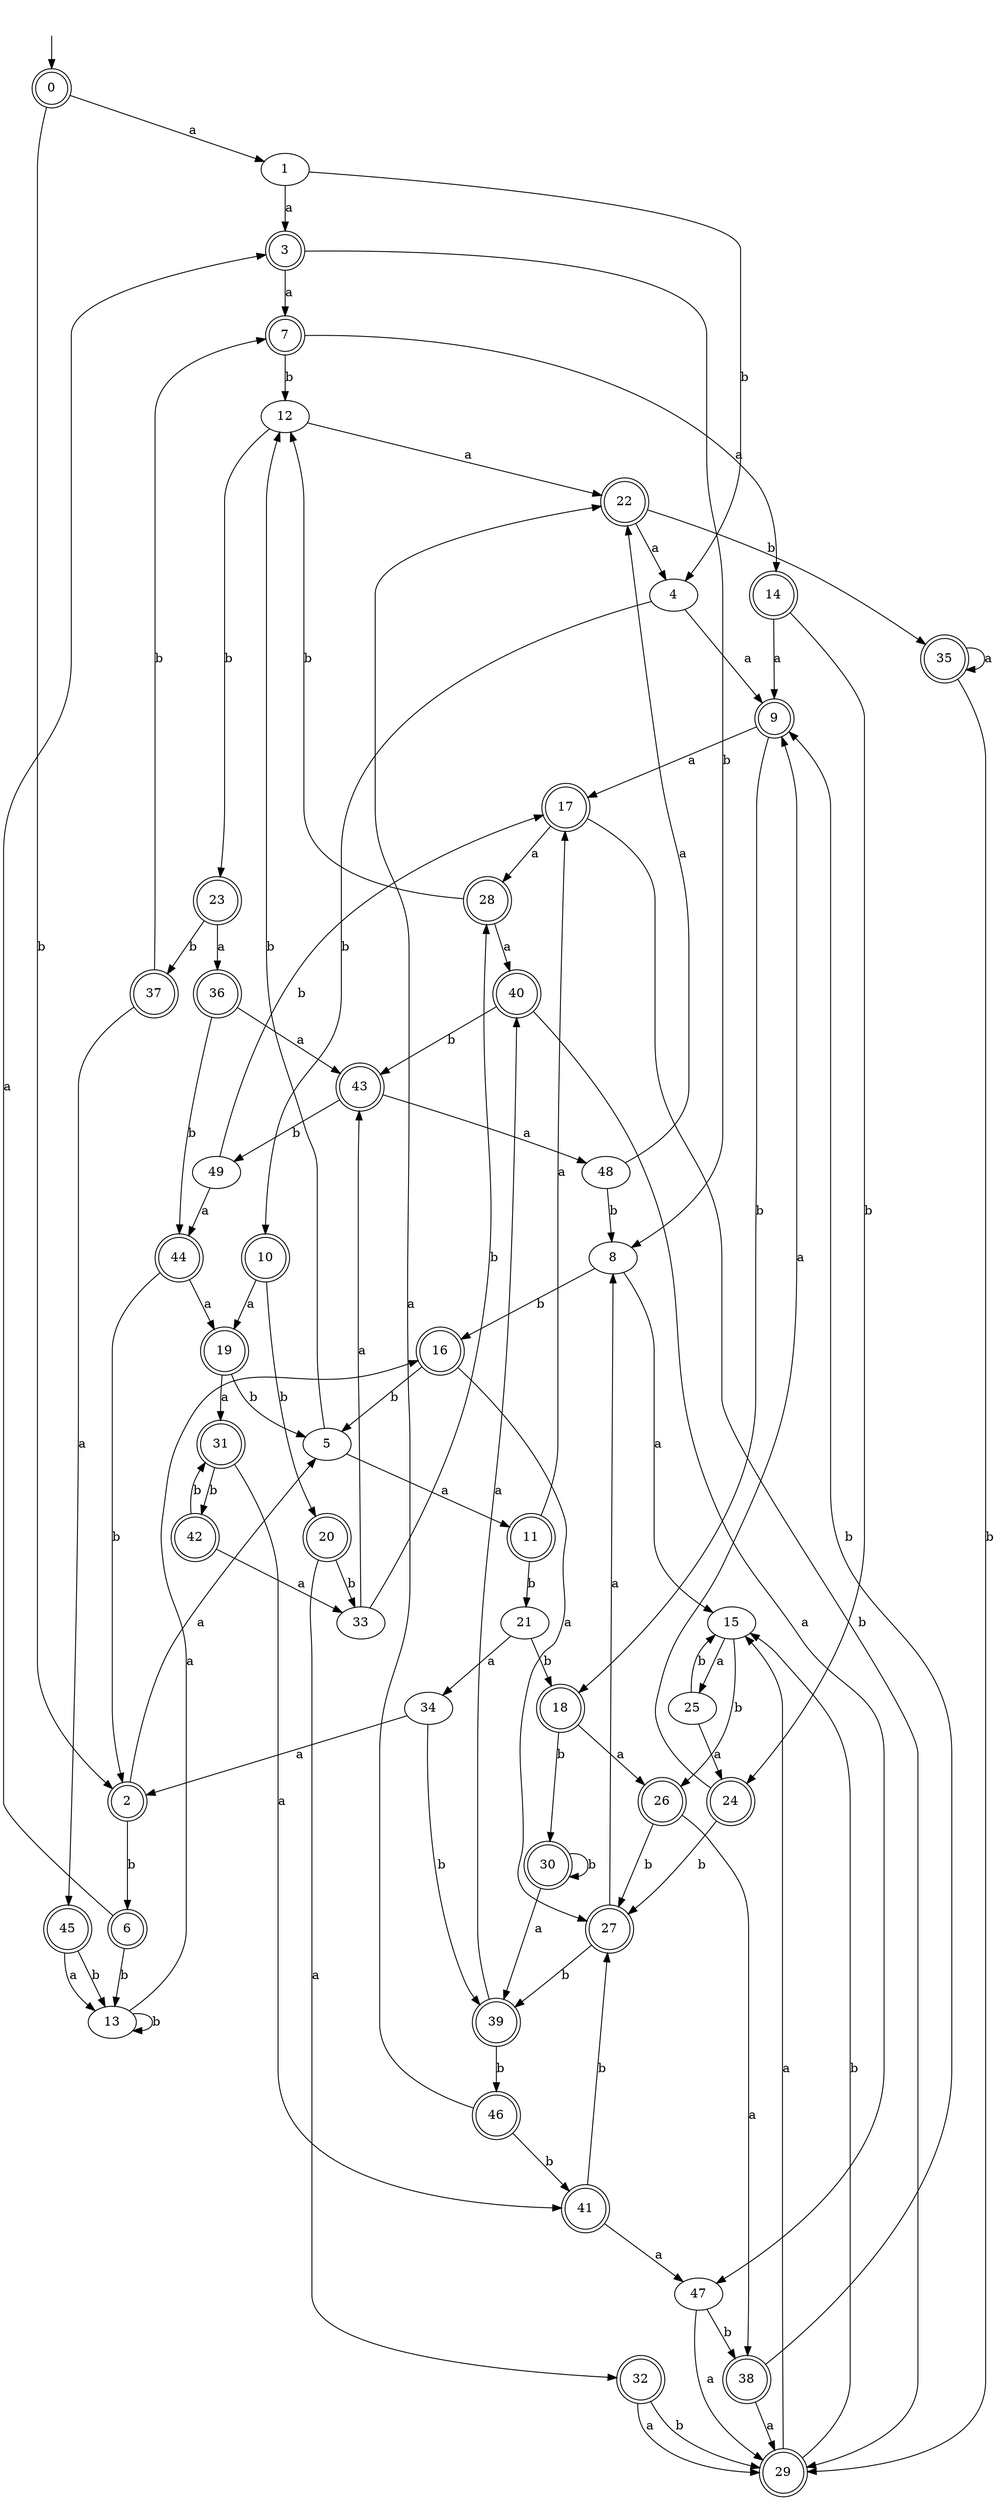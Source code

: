 digraph RandomDFA {
  __start0 [label="", shape=none];
  __start0 -> 0 [label=""];
  0 [shape=circle] [shape=doublecircle]
  0 -> 1 [label="a"]
  0 -> 2 [label="b"]
  1
  1 -> 3 [label="a"]
  1 -> 4 [label="b"]
  2 [shape=doublecircle]
  2 -> 5 [label="a"]
  2 -> 6 [label="b"]
  3 [shape=doublecircle]
  3 -> 7 [label="a"]
  3 -> 8 [label="b"]
  4
  4 -> 9 [label="a"]
  4 -> 10 [label="b"]
  5
  5 -> 11 [label="a"]
  5 -> 12 [label="b"]
  6 [shape=doublecircle]
  6 -> 3 [label="a"]
  6 -> 13 [label="b"]
  7 [shape=doublecircle]
  7 -> 14 [label="a"]
  7 -> 12 [label="b"]
  8
  8 -> 15 [label="a"]
  8 -> 16 [label="b"]
  9 [shape=doublecircle]
  9 -> 17 [label="a"]
  9 -> 18 [label="b"]
  10 [shape=doublecircle]
  10 -> 19 [label="a"]
  10 -> 20 [label="b"]
  11 [shape=doublecircle]
  11 -> 17 [label="a"]
  11 -> 21 [label="b"]
  12
  12 -> 22 [label="a"]
  12 -> 23 [label="b"]
  13
  13 -> 16 [label="a"]
  13 -> 13 [label="b"]
  14 [shape=doublecircle]
  14 -> 9 [label="a"]
  14 -> 24 [label="b"]
  15
  15 -> 25 [label="a"]
  15 -> 26 [label="b"]
  16 [shape=doublecircle]
  16 -> 27 [label="a"]
  16 -> 5 [label="b"]
  17 [shape=doublecircle]
  17 -> 28 [label="a"]
  17 -> 29 [label="b"]
  18 [shape=doublecircle]
  18 -> 26 [label="a"]
  18 -> 30 [label="b"]
  19 [shape=doublecircle]
  19 -> 31 [label="a"]
  19 -> 5 [label="b"]
  20 [shape=doublecircle]
  20 -> 32 [label="a"]
  20 -> 33 [label="b"]
  21
  21 -> 34 [label="a"]
  21 -> 18 [label="b"]
  22 [shape=doublecircle]
  22 -> 4 [label="a"]
  22 -> 35 [label="b"]
  23 [shape=doublecircle]
  23 -> 36 [label="a"]
  23 -> 37 [label="b"]
  24 [shape=doublecircle]
  24 -> 9 [label="a"]
  24 -> 27 [label="b"]
  25
  25 -> 24 [label="a"]
  25 -> 15 [label="b"]
  26 [shape=doublecircle]
  26 -> 38 [label="a"]
  26 -> 27 [label="b"]
  27 [shape=doublecircle]
  27 -> 8 [label="a"]
  27 -> 39 [label="b"]
  28 [shape=doublecircle]
  28 -> 40 [label="a"]
  28 -> 12 [label="b"]
  29 [shape=doublecircle]
  29 -> 15 [label="a"]
  29 -> 15 [label="b"]
  30 [shape=doublecircle]
  30 -> 39 [label="a"]
  30 -> 30 [label="b"]
  31 [shape=doublecircle]
  31 -> 41 [label="a"]
  31 -> 42 [label="b"]
  32 [shape=doublecircle]
  32 -> 29 [label="a"]
  32 -> 29 [label="b"]
  33
  33 -> 43 [label="a"]
  33 -> 28 [label="b"]
  34
  34 -> 2 [label="a"]
  34 -> 39 [label="b"]
  35 [shape=doublecircle]
  35 -> 35 [label="a"]
  35 -> 29 [label="b"]
  36 [shape=doublecircle]
  36 -> 43 [label="a"]
  36 -> 44 [label="b"]
  37 [shape=doublecircle]
  37 -> 45 [label="a"]
  37 -> 7 [label="b"]
  38 [shape=doublecircle]
  38 -> 29 [label="a"]
  38 -> 9 [label="b"]
  39 [shape=doublecircle]
  39 -> 40 [label="a"]
  39 -> 46 [label="b"]
  40 [shape=doublecircle]
  40 -> 47 [label="a"]
  40 -> 43 [label="b"]
  41 [shape=doublecircle]
  41 -> 47 [label="a"]
  41 -> 27 [label="b"]
  42 [shape=doublecircle]
  42 -> 33 [label="a"]
  42 -> 31 [label="b"]
  43 [shape=doublecircle]
  43 -> 48 [label="a"]
  43 -> 49 [label="b"]
  44 [shape=doublecircle]
  44 -> 19 [label="a"]
  44 -> 2 [label="b"]
  45 [shape=doublecircle]
  45 -> 13 [label="a"]
  45 -> 13 [label="b"]
  46 [shape=doublecircle]
  46 -> 22 [label="a"]
  46 -> 41 [label="b"]
  47
  47 -> 29 [label="a"]
  47 -> 38 [label="b"]
  48
  48 -> 22 [label="a"]
  48 -> 8 [label="b"]
  49
  49 -> 44 [label="a"]
  49 -> 17 [label="b"]
}
